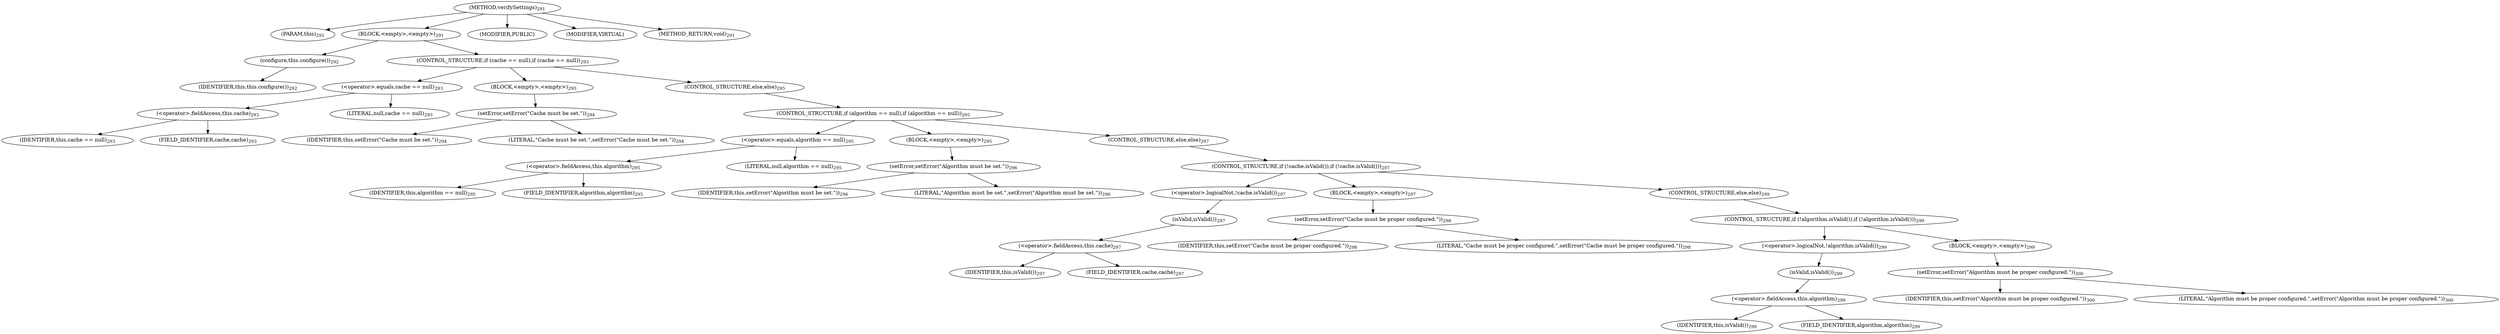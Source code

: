 digraph "verifySettings" {  
"164" [label = <(METHOD,verifySettings)<SUB>291</SUB>> ]
"4" [label = <(PARAM,this)<SUB>291</SUB>> ]
"165" [label = <(BLOCK,&lt;empty&gt;,&lt;empty&gt;)<SUB>291</SUB>> ]
"166" [label = <(configure,this.configure())<SUB>292</SUB>> ]
"3" [label = <(IDENTIFIER,this,this.configure())<SUB>292</SUB>> ]
"167" [label = <(CONTROL_STRUCTURE,if (cache == null),if (cache == null))<SUB>293</SUB>> ]
"168" [label = <(&lt;operator&gt;.equals,cache == null)<SUB>293</SUB>> ]
"169" [label = <(&lt;operator&gt;.fieldAccess,this.cache)<SUB>293</SUB>> ]
"170" [label = <(IDENTIFIER,this,cache == null)<SUB>293</SUB>> ]
"171" [label = <(FIELD_IDENTIFIER,cache,cache)<SUB>293</SUB>> ]
"172" [label = <(LITERAL,null,cache == null)<SUB>293</SUB>> ]
"173" [label = <(BLOCK,&lt;empty&gt;,&lt;empty&gt;)<SUB>293</SUB>> ]
"174" [label = <(setError,setError(&quot;Cache must be set.&quot;))<SUB>294</SUB>> ]
"5" [label = <(IDENTIFIER,this,setError(&quot;Cache must be set.&quot;))<SUB>294</SUB>> ]
"175" [label = <(LITERAL,&quot;Cache must be set.&quot;,setError(&quot;Cache must be set.&quot;))<SUB>294</SUB>> ]
"176" [label = <(CONTROL_STRUCTURE,else,else)<SUB>295</SUB>> ]
"177" [label = <(CONTROL_STRUCTURE,if (algorithm == null),if (algorithm == null))<SUB>295</SUB>> ]
"178" [label = <(&lt;operator&gt;.equals,algorithm == null)<SUB>295</SUB>> ]
"179" [label = <(&lt;operator&gt;.fieldAccess,this.algorithm)<SUB>295</SUB>> ]
"180" [label = <(IDENTIFIER,this,algorithm == null)<SUB>295</SUB>> ]
"181" [label = <(FIELD_IDENTIFIER,algorithm,algorithm)<SUB>295</SUB>> ]
"182" [label = <(LITERAL,null,algorithm == null)<SUB>295</SUB>> ]
"183" [label = <(BLOCK,&lt;empty&gt;,&lt;empty&gt;)<SUB>295</SUB>> ]
"184" [label = <(setError,setError(&quot;Algorithm must be set.&quot;))<SUB>296</SUB>> ]
"6" [label = <(IDENTIFIER,this,setError(&quot;Algorithm must be set.&quot;))<SUB>296</SUB>> ]
"185" [label = <(LITERAL,&quot;Algorithm must be set.&quot;,setError(&quot;Algorithm must be set.&quot;))<SUB>296</SUB>> ]
"186" [label = <(CONTROL_STRUCTURE,else,else)<SUB>297</SUB>> ]
"187" [label = <(CONTROL_STRUCTURE,if (!cache.isValid()),if (!cache.isValid()))<SUB>297</SUB>> ]
"188" [label = <(&lt;operator&gt;.logicalNot,!cache.isValid())<SUB>297</SUB>> ]
"189" [label = <(isValid,isValid())<SUB>297</SUB>> ]
"190" [label = <(&lt;operator&gt;.fieldAccess,this.cache)<SUB>297</SUB>> ]
"191" [label = <(IDENTIFIER,this,isValid())<SUB>297</SUB>> ]
"192" [label = <(FIELD_IDENTIFIER,cache,cache)<SUB>297</SUB>> ]
"193" [label = <(BLOCK,&lt;empty&gt;,&lt;empty&gt;)<SUB>297</SUB>> ]
"194" [label = <(setError,setError(&quot;Cache must be proper configured.&quot;))<SUB>298</SUB>> ]
"7" [label = <(IDENTIFIER,this,setError(&quot;Cache must be proper configured.&quot;))<SUB>298</SUB>> ]
"195" [label = <(LITERAL,&quot;Cache must be proper configured.&quot;,setError(&quot;Cache must be proper configured.&quot;))<SUB>298</SUB>> ]
"196" [label = <(CONTROL_STRUCTURE,else,else)<SUB>299</SUB>> ]
"197" [label = <(CONTROL_STRUCTURE,if (!algorithm.isValid()),if (!algorithm.isValid()))<SUB>299</SUB>> ]
"198" [label = <(&lt;operator&gt;.logicalNot,!algorithm.isValid())<SUB>299</SUB>> ]
"199" [label = <(isValid,isValid())<SUB>299</SUB>> ]
"200" [label = <(&lt;operator&gt;.fieldAccess,this.algorithm)<SUB>299</SUB>> ]
"201" [label = <(IDENTIFIER,this,isValid())<SUB>299</SUB>> ]
"202" [label = <(FIELD_IDENTIFIER,algorithm,algorithm)<SUB>299</SUB>> ]
"203" [label = <(BLOCK,&lt;empty&gt;,&lt;empty&gt;)<SUB>299</SUB>> ]
"204" [label = <(setError,setError(&quot;Algorithm must be proper configured.&quot;))<SUB>300</SUB>> ]
"8" [label = <(IDENTIFIER,this,setError(&quot;Algorithm must be proper configured.&quot;))<SUB>300</SUB>> ]
"205" [label = <(LITERAL,&quot;Algorithm must be proper configured.&quot;,setError(&quot;Algorithm must be proper configured.&quot;))<SUB>300</SUB>> ]
"206" [label = <(MODIFIER,PUBLIC)> ]
"207" [label = <(MODIFIER,VIRTUAL)> ]
"208" [label = <(METHOD_RETURN,void)<SUB>291</SUB>> ]
  "164" -> "4" 
  "164" -> "165" 
  "164" -> "206" 
  "164" -> "207" 
  "164" -> "208" 
  "165" -> "166" 
  "165" -> "167" 
  "166" -> "3" 
  "167" -> "168" 
  "167" -> "173" 
  "167" -> "176" 
  "168" -> "169" 
  "168" -> "172" 
  "169" -> "170" 
  "169" -> "171" 
  "173" -> "174" 
  "174" -> "5" 
  "174" -> "175" 
  "176" -> "177" 
  "177" -> "178" 
  "177" -> "183" 
  "177" -> "186" 
  "178" -> "179" 
  "178" -> "182" 
  "179" -> "180" 
  "179" -> "181" 
  "183" -> "184" 
  "184" -> "6" 
  "184" -> "185" 
  "186" -> "187" 
  "187" -> "188" 
  "187" -> "193" 
  "187" -> "196" 
  "188" -> "189" 
  "189" -> "190" 
  "190" -> "191" 
  "190" -> "192" 
  "193" -> "194" 
  "194" -> "7" 
  "194" -> "195" 
  "196" -> "197" 
  "197" -> "198" 
  "197" -> "203" 
  "198" -> "199" 
  "199" -> "200" 
  "200" -> "201" 
  "200" -> "202" 
  "203" -> "204" 
  "204" -> "8" 
  "204" -> "205" 
}
